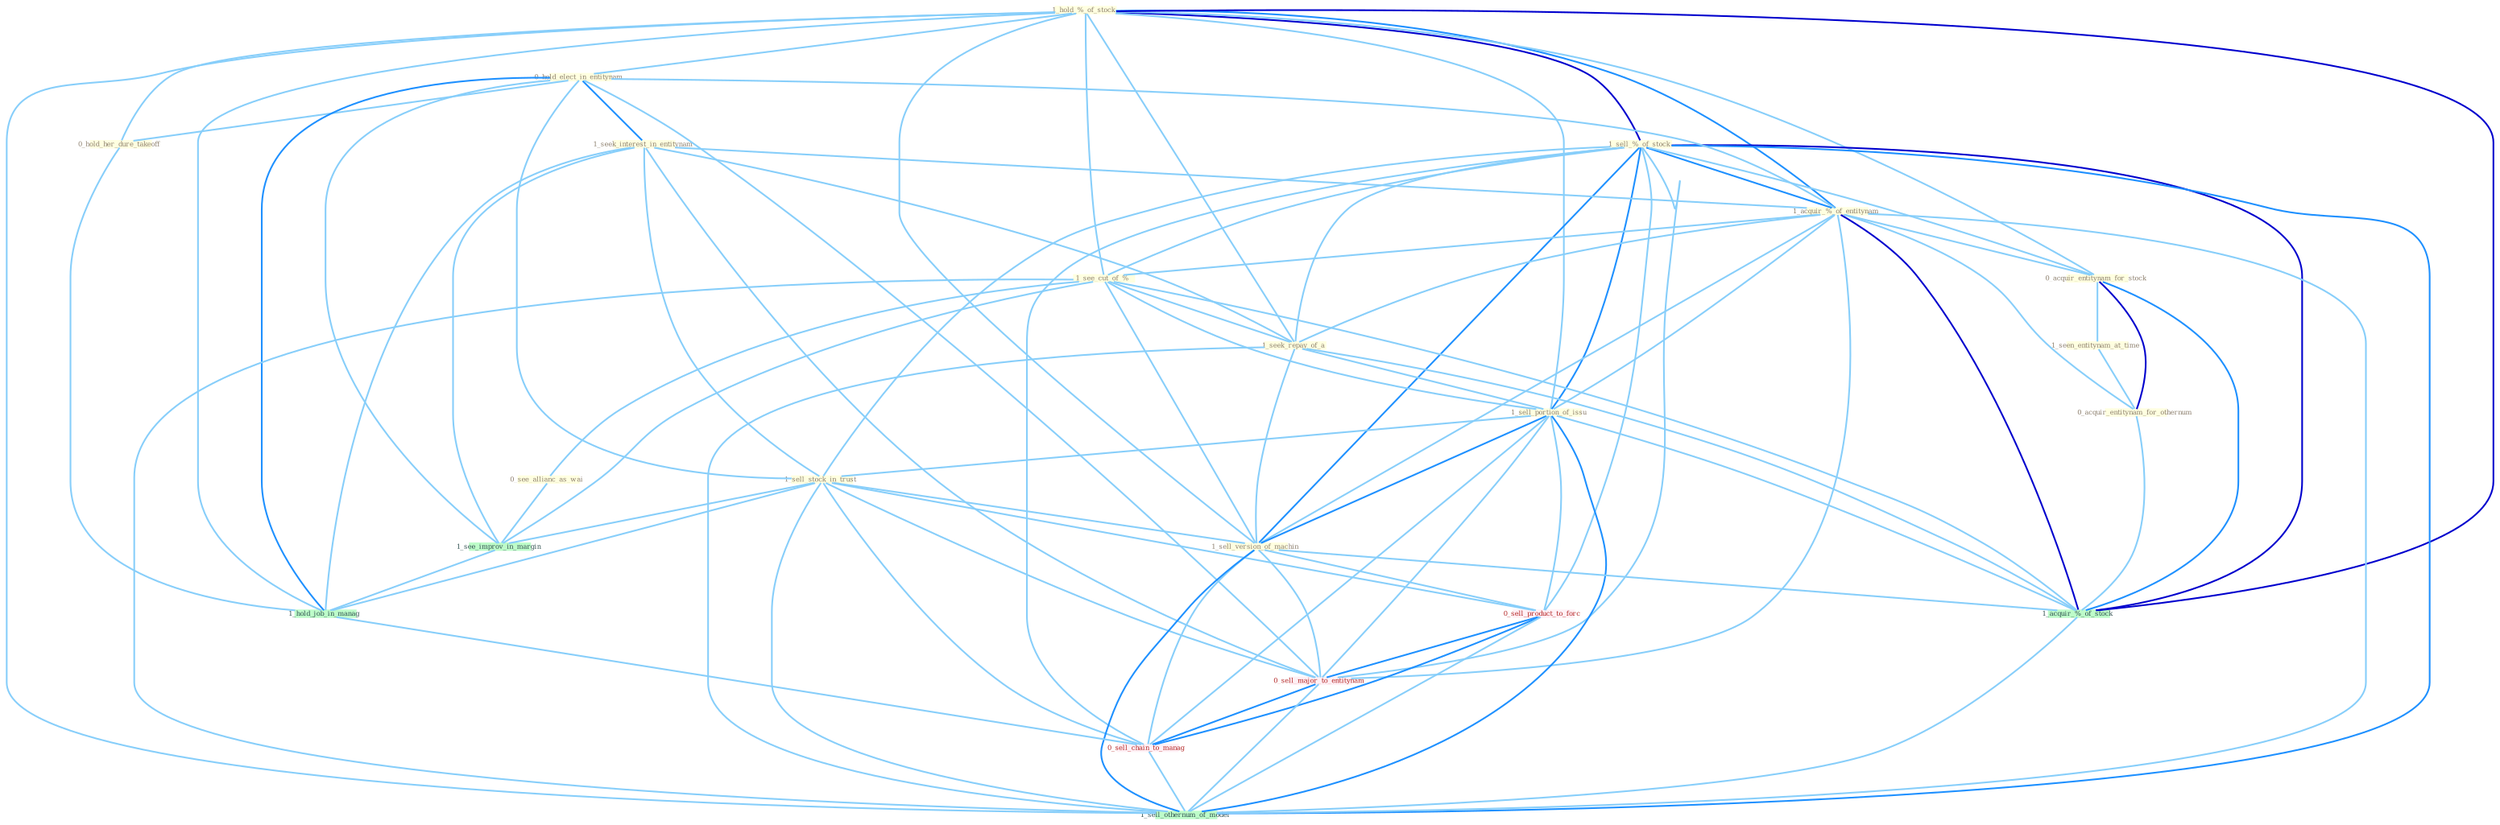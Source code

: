 Graph G{ 
    node
    [shape=polygon,style=filled,width=.5,height=.06,color="#BDFCC9",fixedsize=true,fontsize=4,
    fontcolor="#2f4f4f"];
    {node
    [color="#ffffe0", fontcolor="#8b7d6b"] "1_hold_%_of_stock " "1_sell_%_of_stock " "0_hold_elect_in_entitynam " "1_seek_interest_in_entitynam " "1_acquir_%_of_entitynam " "1_see_cut_of_% " "1_seek_repay_of_a " "0_acquir_entitynam_for_stock " "1_seen_entitynam_at_time " "1_sell_portion_of_issu " "1_sell_stock_in_trust " "1_sell_version_of_machin " "0_acquir_entitynam_for_othernum " "0_hold_her_dure_takeoff " "0_see_allianc_as_wai "}
{node [color="#fff0f5", fontcolor="#b22222"] "0_sell_product_to_forc " "0_sell_major_to_entitynam " "0_sell_chain_to_manag "}
edge [color="#B0E2FF"];

	"1_hold_%_of_stock " -- "1_sell_%_of_stock " [w="3", color="#0000cd" , len=0.6];
	"1_hold_%_of_stock " -- "0_hold_elect_in_entitynam " [w="1", color="#87cefa" ];
	"1_hold_%_of_stock " -- "1_acquir_%_of_entitynam " [w="2", color="#1e90ff" , len=0.8];
	"1_hold_%_of_stock " -- "1_see_cut_of_% " [w="1", color="#87cefa" ];
	"1_hold_%_of_stock " -- "1_seek_repay_of_a " [w="1", color="#87cefa" ];
	"1_hold_%_of_stock " -- "0_acquir_entitynam_for_stock " [w="1", color="#87cefa" ];
	"1_hold_%_of_stock " -- "1_sell_portion_of_issu " [w="1", color="#87cefa" ];
	"1_hold_%_of_stock " -- "1_sell_version_of_machin " [w="1", color="#87cefa" ];
	"1_hold_%_of_stock " -- "0_hold_her_dure_takeoff " [w="1", color="#87cefa" ];
	"1_hold_%_of_stock " -- "1_acquir_%_of_stock " [w="3", color="#0000cd" , len=0.6];
	"1_hold_%_of_stock " -- "1_hold_job_in_manag " [w="1", color="#87cefa" ];
	"1_hold_%_of_stock " -- "1_sell_othernum_of_model " [w="1", color="#87cefa" ];
	"1_sell_%_of_stock " -- "1_acquir_%_of_entitynam " [w="2", color="#1e90ff" , len=0.8];
	"1_sell_%_of_stock " -- "1_see_cut_of_% " [w="1", color="#87cefa" ];
	"1_sell_%_of_stock " -- "1_seek_repay_of_a " [w="1", color="#87cefa" ];
	"1_sell_%_of_stock " -- "0_acquir_entitynam_for_stock " [w="1", color="#87cefa" ];
	"1_sell_%_of_stock " -- "1_sell_portion_of_issu " [w="2", color="#1e90ff" , len=0.8];
	"1_sell_%_of_stock " -- "1_sell_stock_in_trust " [w="1", color="#87cefa" ];
	"1_sell_%_of_stock " -- "1_sell_version_of_machin " [w="2", color="#1e90ff" , len=0.8];
	"1_sell_%_of_stock " -- "1_acquir_%_of_stock " [w="3", color="#0000cd" , len=0.6];
	"1_sell_%_of_stock " -- "0_sell_product_to_forc " [w="1", color="#87cefa" ];
	"1_sell_%_of_stock " -- "0_sell_major_to_entitynam " [w="1", color="#87cefa" ];
	"1_sell_%_of_stock " -- "0_sell_chain_to_manag " [w="1", color="#87cefa" ];
	"1_sell_%_of_stock " -- "1_sell_othernum_of_model " [w="2", color="#1e90ff" , len=0.8];
	"0_hold_elect_in_entitynam " -- "1_seek_interest_in_entitynam " [w="2", color="#1e90ff" , len=0.8];
	"0_hold_elect_in_entitynam " -- "1_acquir_%_of_entitynam " [w="1", color="#87cefa" ];
	"0_hold_elect_in_entitynam " -- "1_sell_stock_in_trust " [w="1", color="#87cefa" ];
	"0_hold_elect_in_entitynam " -- "0_hold_her_dure_takeoff " [w="1", color="#87cefa" ];
	"0_hold_elect_in_entitynam " -- "1_see_improv_in_margin " [w="1", color="#87cefa" ];
	"0_hold_elect_in_entitynam " -- "1_hold_job_in_manag " [w="2", color="#1e90ff" , len=0.8];
	"0_hold_elect_in_entitynam " -- "0_sell_major_to_entitynam " [w="1", color="#87cefa" ];
	"1_seek_interest_in_entitynam " -- "1_acquir_%_of_entitynam " [w="1", color="#87cefa" ];
	"1_seek_interest_in_entitynam " -- "1_seek_repay_of_a " [w="1", color="#87cefa" ];
	"1_seek_interest_in_entitynam " -- "1_sell_stock_in_trust " [w="1", color="#87cefa" ];
	"1_seek_interest_in_entitynam " -- "1_see_improv_in_margin " [w="1", color="#87cefa" ];
	"1_seek_interest_in_entitynam " -- "1_hold_job_in_manag " [w="1", color="#87cefa" ];
	"1_seek_interest_in_entitynam " -- "0_sell_major_to_entitynam " [w="1", color="#87cefa" ];
	"1_acquir_%_of_entitynam " -- "1_see_cut_of_% " [w="1", color="#87cefa" ];
	"1_acquir_%_of_entitynam " -- "1_seek_repay_of_a " [w="1", color="#87cefa" ];
	"1_acquir_%_of_entitynam " -- "0_acquir_entitynam_for_stock " [w="1", color="#87cefa" ];
	"1_acquir_%_of_entitynam " -- "1_sell_portion_of_issu " [w="1", color="#87cefa" ];
	"1_acquir_%_of_entitynam " -- "1_sell_version_of_machin " [w="1", color="#87cefa" ];
	"1_acquir_%_of_entitynam " -- "0_acquir_entitynam_for_othernum " [w="1", color="#87cefa" ];
	"1_acquir_%_of_entitynam " -- "1_acquir_%_of_stock " [w="3", color="#0000cd" , len=0.6];
	"1_acquir_%_of_entitynam " -- "0_sell_major_to_entitynam " [w="1", color="#87cefa" ];
	"1_acquir_%_of_entitynam " -- "1_sell_othernum_of_model " [w="1", color="#87cefa" ];
	"1_see_cut_of_% " -- "1_seek_repay_of_a " [w="1", color="#87cefa" ];
	"1_see_cut_of_% " -- "1_sell_portion_of_issu " [w="1", color="#87cefa" ];
	"1_see_cut_of_% " -- "1_sell_version_of_machin " [w="1", color="#87cefa" ];
	"1_see_cut_of_% " -- "0_see_allianc_as_wai " [w="1", color="#87cefa" ];
	"1_see_cut_of_% " -- "1_see_improv_in_margin " [w="1", color="#87cefa" ];
	"1_see_cut_of_% " -- "1_acquir_%_of_stock " [w="1", color="#87cefa" ];
	"1_see_cut_of_% " -- "1_sell_othernum_of_model " [w="1", color="#87cefa" ];
	"1_seek_repay_of_a " -- "1_sell_portion_of_issu " [w="1", color="#87cefa" ];
	"1_seek_repay_of_a " -- "1_sell_version_of_machin " [w="1", color="#87cefa" ];
	"1_seek_repay_of_a " -- "1_acquir_%_of_stock " [w="1", color="#87cefa" ];
	"1_seek_repay_of_a " -- "1_sell_othernum_of_model " [w="1", color="#87cefa" ];
	"0_acquir_entitynam_for_stock " -- "1_seen_entitynam_at_time " [w="1", color="#87cefa" ];
	"0_acquir_entitynam_for_stock " -- "0_acquir_entitynam_for_othernum " [w="3", color="#0000cd" , len=0.6];
	"0_acquir_entitynam_for_stock " -- "1_acquir_%_of_stock " [w="2", color="#1e90ff" , len=0.8];
	"1_seen_entitynam_at_time " -- "0_acquir_entitynam_for_othernum " [w="1", color="#87cefa" ];
	"1_sell_portion_of_issu " -- "1_sell_stock_in_trust " [w="1", color="#87cefa" ];
	"1_sell_portion_of_issu " -- "1_sell_version_of_machin " [w="2", color="#1e90ff" , len=0.8];
	"1_sell_portion_of_issu " -- "1_acquir_%_of_stock " [w="1", color="#87cefa" ];
	"1_sell_portion_of_issu " -- "0_sell_product_to_forc " [w="1", color="#87cefa" ];
	"1_sell_portion_of_issu " -- "0_sell_major_to_entitynam " [w="1", color="#87cefa" ];
	"1_sell_portion_of_issu " -- "0_sell_chain_to_manag " [w="1", color="#87cefa" ];
	"1_sell_portion_of_issu " -- "1_sell_othernum_of_model " [w="2", color="#1e90ff" , len=0.8];
	"1_sell_stock_in_trust " -- "1_sell_version_of_machin " [w="1", color="#87cefa" ];
	"1_sell_stock_in_trust " -- "1_see_improv_in_margin " [w="1", color="#87cefa" ];
	"1_sell_stock_in_trust " -- "1_hold_job_in_manag " [w="1", color="#87cefa" ];
	"1_sell_stock_in_trust " -- "0_sell_product_to_forc " [w="1", color="#87cefa" ];
	"1_sell_stock_in_trust " -- "0_sell_major_to_entitynam " [w="1", color="#87cefa" ];
	"1_sell_stock_in_trust " -- "0_sell_chain_to_manag " [w="1", color="#87cefa" ];
	"1_sell_stock_in_trust " -- "1_sell_othernum_of_model " [w="1", color="#87cefa" ];
	"1_sell_version_of_machin " -- "1_acquir_%_of_stock " [w="1", color="#87cefa" ];
	"1_sell_version_of_machin " -- "0_sell_product_to_forc " [w="1", color="#87cefa" ];
	"1_sell_version_of_machin " -- "0_sell_major_to_entitynam " [w="1", color="#87cefa" ];
	"1_sell_version_of_machin " -- "0_sell_chain_to_manag " [w="1", color="#87cefa" ];
	"1_sell_version_of_machin " -- "1_sell_othernum_of_model " [w="2", color="#1e90ff" , len=0.8];
	"0_acquir_entitynam_for_othernum " -- "1_acquir_%_of_stock " [w="1", color="#87cefa" ];
	"0_hold_her_dure_takeoff " -- "1_hold_job_in_manag " [w="1", color="#87cefa" ];
	"0_see_allianc_as_wai " -- "1_see_improv_in_margin " [w="1", color="#87cefa" ];
	"1_see_improv_in_margin " -- "1_hold_job_in_manag " [w="1", color="#87cefa" ];
	"1_acquir_%_of_stock " -- "1_sell_othernum_of_model " [w="1", color="#87cefa" ];
	"1_hold_job_in_manag " -- "0_sell_chain_to_manag " [w="1", color="#87cefa" ];
	"0_sell_product_to_forc " -- "0_sell_major_to_entitynam " [w="2", color="#1e90ff" , len=0.8];
	"0_sell_product_to_forc " -- "0_sell_chain_to_manag " [w="2", color="#1e90ff" , len=0.8];
	"0_sell_product_to_forc " -- "1_sell_othernum_of_model " [w="1", color="#87cefa" ];
	"0_sell_major_to_entitynam " -- "0_sell_chain_to_manag " [w="2", color="#1e90ff" , len=0.8];
	"0_sell_major_to_entitynam " -- "1_sell_othernum_of_model " [w="1", color="#87cefa" ];
	"0_sell_chain_to_manag " -- "1_sell_othernum_of_model " [w="1", color="#87cefa" ];
}